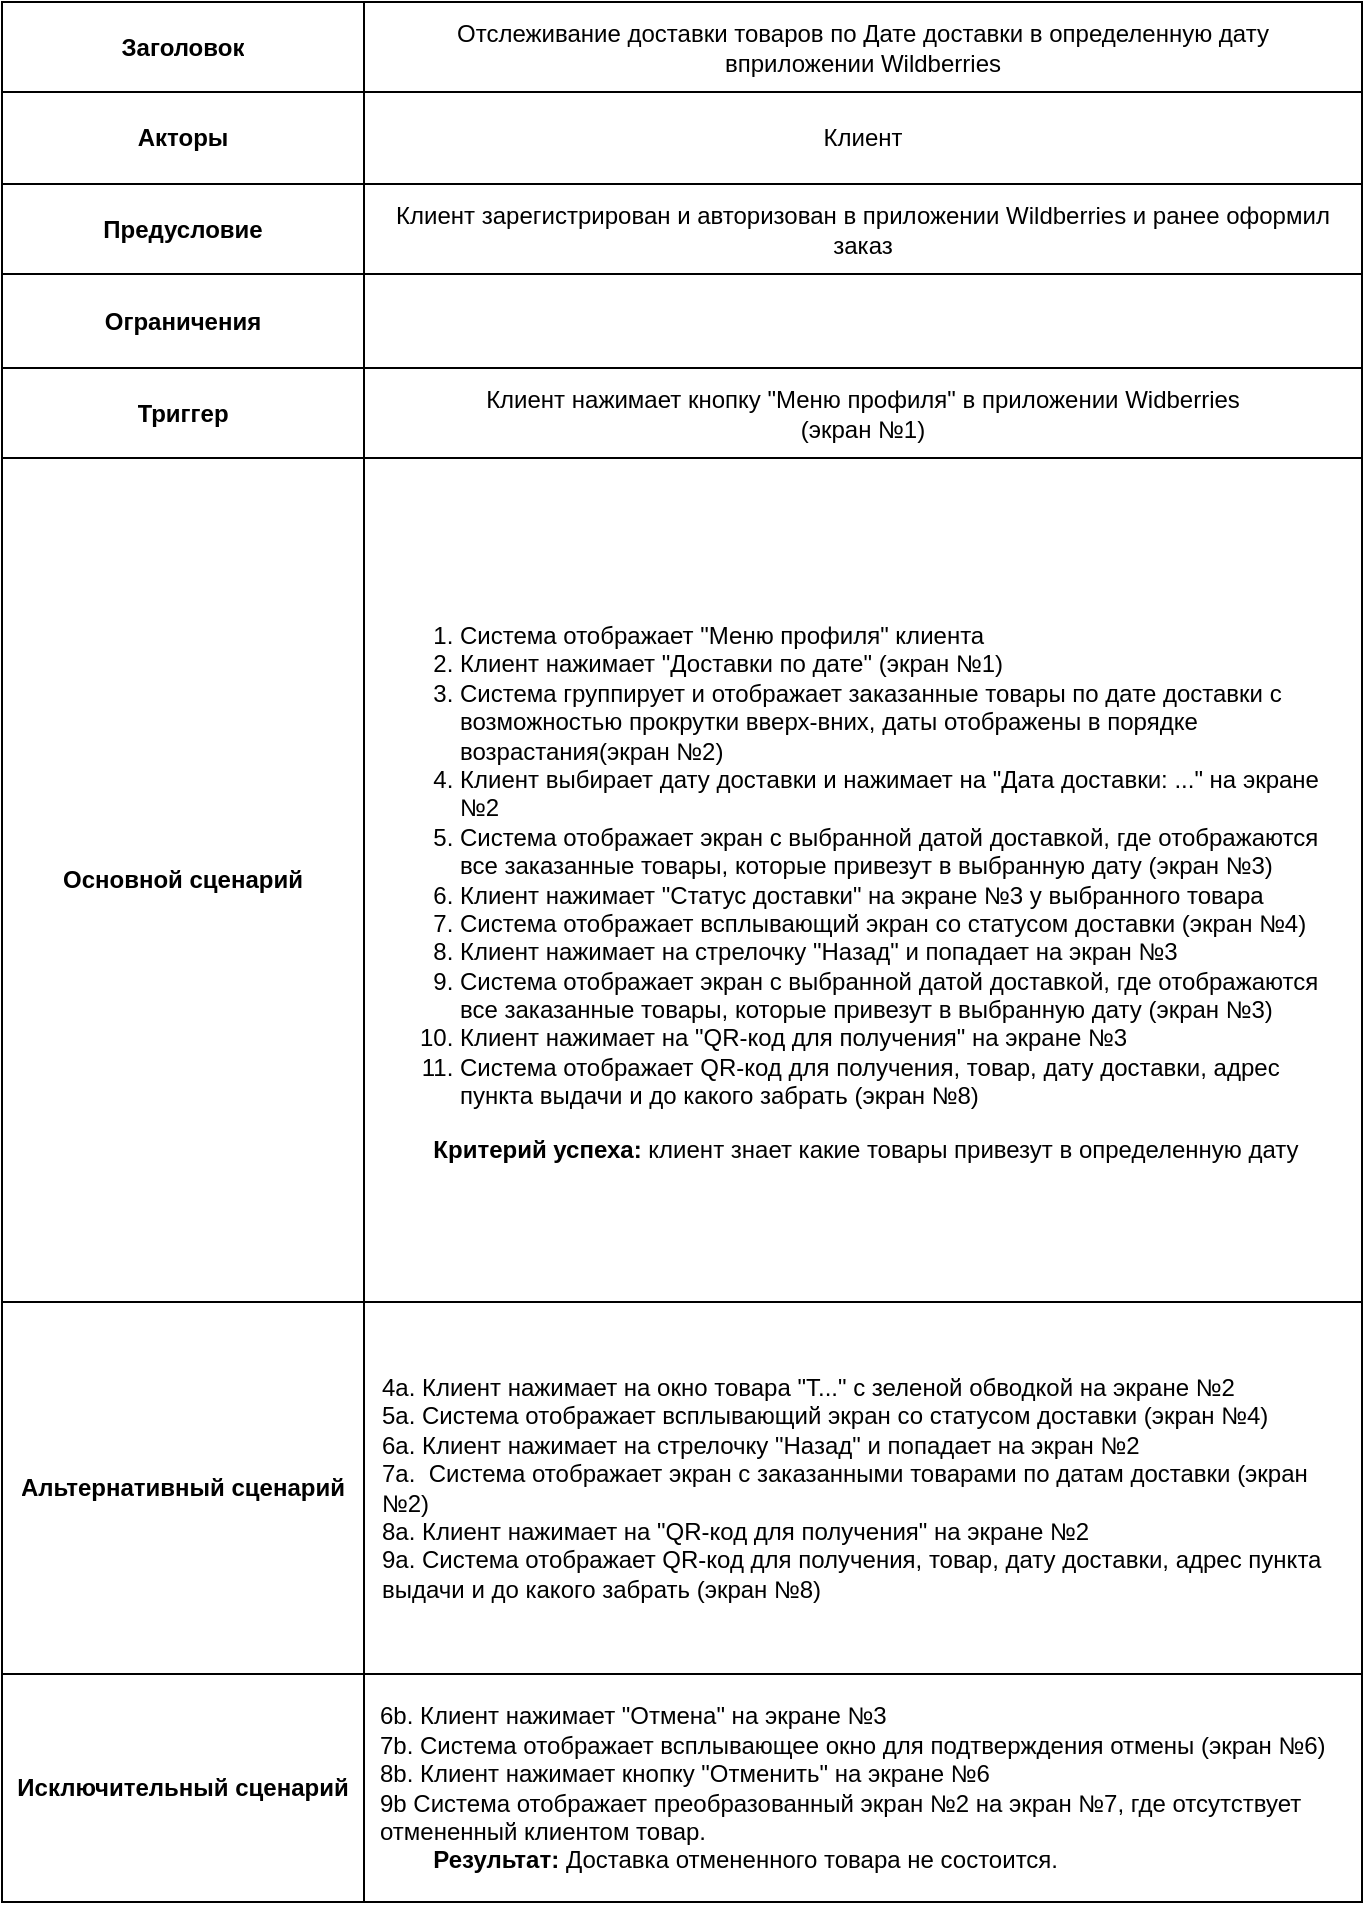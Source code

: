 <mxfile version="24.7.17">
  <diagram id="iSdH8Bf3Pxa846-qju2B" name="USER_CASE">
    <mxGraphModel dx="1036" dy="606" grid="1" gridSize="10" guides="1" tooltips="1" connect="1" arrows="1" fold="1" page="1" pageScale="1" pageWidth="1169" pageHeight="827" math="0" shadow="0">
      <root>
        <mxCell id="0" />
        <mxCell id="1" parent="0" />
        <mxCell id="7Kad4Xk6t2y7_XiCvmx0-1" value="" style="shape=table;startSize=0;container=1;collapsible=0;childLayout=tableLayout;" vertex="1" parent="1">
          <mxGeometry x="80" y="40" width="680" height="950" as="geometry" />
        </mxCell>
        <mxCell id="7Kad4Xk6t2y7_XiCvmx0-2" value="" style="shape=tableRow;horizontal=0;startSize=0;swimlaneHead=0;swimlaneBody=0;strokeColor=inherit;top=0;left=0;bottom=0;right=0;collapsible=0;dropTarget=0;fillColor=none;points=[[0,0.5],[1,0.5]];portConstraint=eastwest;" vertex="1" parent="7Kad4Xk6t2y7_XiCvmx0-1">
          <mxGeometry width="680" height="45" as="geometry" />
        </mxCell>
        <mxCell id="7Kad4Xk6t2y7_XiCvmx0-3" value="&lt;b&gt;Заголовок&lt;/b&gt;" style="shape=partialRectangle;html=1;whiteSpace=wrap;connectable=0;strokeColor=inherit;overflow=hidden;fillColor=none;top=0;left=0;bottom=0;right=0;pointerEvents=1;" vertex="1" parent="7Kad4Xk6t2y7_XiCvmx0-2">
          <mxGeometry width="181" height="45" as="geometry">
            <mxRectangle width="181" height="45" as="alternateBounds" />
          </mxGeometry>
        </mxCell>
        <mxCell id="7Kad4Xk6t2y7_XiCvmx0-4" value="Отслеживание доставки товаров по Дате доставки в определенную дату вприложении Wildberries" style="shape=partialRectangle;html=1;whiteSpace=wrap;connectable=0;strokeColor=inherit;overflow=hidden;fillColor=none;top=0;left=0;bottom=0;right=0;pointerEvents=1;spacingLeft=7;spacingRight=7;" vertex="1" parent="7Kad4Xk6t2y7_XiCvmx0-2">
          <mxGeometry x="181" width="499" height="45" as="geometry">
            <mxRectangle width="499" height="45" as="alternateBounds" />
          </mxGeometry>
        </mxCell>
        <mxCell id="7Kad4Xk6t2y7_XiCvmx0-5" value="" style="shape=tableRow;horizontal=0;startSize=0;swimlaneHead=0;swimlaneBody=0;strokeColor=inherit;top=0;left=0;bottom=0;right=0;collapsible=0;dropTarget=0;fillColor=none;points=[[0,0.5],[1,0.5]];portConstraint=eastwest;" vertex="1" parent="7Kad4Xk6t2y7_XiCvmx0-1">
          <mxGeometry y="45" width="680" height="46" as="geometry" />
        </mxCell>
        <mxCell id="7Kad4Xk6t2y7_XiCvmx0-6" value="&lt;b&gt;Акторы&lt;/b&gt;" style="shape=partialRectangle;html=1;whiteSpace=wrap;connectable=0;strokeColor=inherit;overflow=hidden;fillColor=none;top=0;left=0;bottom=0;right=0;pointerEvents=1;" vertex="1" parent="7Kad4Xk6t2y7_XiCvmx0-5">
          <mxGeometry width="181" height="46" as="geometry">
            <mxRectangle width="181" height="46" as="alternateBounds" />
          </mxGeometry>
        </mxCell>
        <mxCell id="7Kad4Xk6t2y7_XiCvmx0-7" value="Клиент" style="shape=partialRectangle;html=1;whiteSpace=wrap;connectable=0;strokeColor=inherit;overflow=hidden;fillColor=none;top=0;left=0;bottom=0;right=0;pointerEvents=1;spacingLeft=7;spacingRight=7;" vertex="1" parent="7Kad4Xk6t2y7_XiCvmx0-5">
          <mxGeometry x="181" width="499" height="46" as="geometry">
            <mxRectangle width="499" height="46" as="alternateBounds" />
          </mxGeometry>
        </mxCell>
        <mxCell id="7Kad4Xk6t2y7_XiCvmx0-8" value="" style="shape=tableRow;horizontal=0;startSize=0;swimlaneHead=0;swimlaneBody=0;strokeColor=inherit;top=0;left=0;bottom=0;right=0;collapsible=0;dropTarget=0;fillColor=none;points=[[0,0.5],[1,0.5]];portConstraint=eastwest;" vertex="1" parent="7Kad4Xk6t2y7_XiCvmx0-1">
          <mxGeometry y="91" width="680" height="45" as="geometry" />
        </mxCell>
        <mxCell id="7Kad4Xk6t2y7_XiCvmx0-9" value="&lt;b&gt;Предусловие&lt;/b&gt;" style="shape=partialRectangle;html=1;whiteSpace=wrap;connectable=0;strokeColor=inherit;overflow=hidden;fillColor=none;top=0;left=0;bottom=0;right=0;pointerEvents=1;" vertex="1" parent="7Kad4Xk6t2y7_XiCvmx0-8">
          <mxGeometry width="181" height="45" as="geometry">
            <mxRectangle width="181" height="45" as="alternateBounds" />
          </mxGeometry>
        </mxCell>
        <mxCell id="7Kad4Xk6t2y7_XiCvmx0-10" value="Клиент зарегистрирован и авторизован в приложении Wildberries и ранее оформил заказ" style="shape=partialRectangle;html=1;whiteSpace=wrap;connectable=0;strokeColor=inherit;overflow=hidden;fillColor=none;top=0;left=0;bottom=0;right=0;pointerEvents=1;spacingLeft=7;spacingRight=7;" vertex="1" parent="7Kad4Xk6t2y7_XiCvmx0-8">
          <mxGeometry x="181" width="499" height="45" as="geometry">
            <mxRectangle width="499" height="45" as="alternateBounds" />
          </mxGeometry>
        </mxCell>
        <mxCell id="7Kad4Xk6t2y7_XiCvmx0-11" value="" style="shape=tableRow;horizontal=0;startSize=0;swimlaneHead=0;swimlaneBody=0;strokeColor=inherit;top=0;left=0;bottom=0;right=0;collapsible=0;dropTarget=0;fillColor=none;points=[[0,0.5],[1,0.5]];portConstraint=eastwest;" vertex="1" parent="7Kad4Xk6t2y7_XiCvmx0-1">
          <mxGeometry y="136" width="680" height="47" as="geometry" />
        </mxCell>
        <mxCell id="7Kad4Xk6t2y7_XiCvmx0-12" value="&lt;b&gt;Ограничения&lt;/b&gt;" style="shape=partialRectangle;html=1;whiteSpace=wrap;connectable=0;strokeColor=inherit;overflow=hidden;fillColor=none;top=0;left=0;bottom=0;right=0;pointerEvents=1;" vertex="1" parent="7Kad4Xk6t2y7_XiCvmx0-11">
          <mxGeometry width="181" height="47" as="geometry">
            <mxRectangle width="181" height="47" as="alternateBounds" />
          </mxGeometry>
        </mxCell>
        <mxCell id="7Kad4Xk6t2y7_XiCvmx0-13" value="" style="shape=partialRectangle;html=1;whiteSpace=wrap;connectable=0;strokeColor=inherit;overflow=hidden;fillColor=none;top=0;left=0;bottom=0;right=0;pointerEvents=1;spacingLeft=7;spacingRight=7;" vertex="1" parent="7Kad4Xk6t2y7_XiCvmx0-11">
          <mxGeometry x="181" width="499" height="47" as="geometry">
            <mxRectangle width="499" height="47" as="alternateBounds" />
          </mxGeometry>
        </mxCell>
        <mxCell id="7Kad4Xk6t2y7_XiCvmx0-14" value="" style="shape=tableRow;horizontal=0;startSize=0;swimlaneHead=0;swimlaneBody=0;strokeColor=inherit;top=0;left=0;bottom=0;right=0;collapsible=0;dropTarget=0;fillColor=none;points=[[0,0.5],[1,0.5]];portConstraint=eastwest;" vertex="1" parent="7Kad4Xk6t2y7_XiCvmx0-1">
          <mxGeometry y="183" width="680" height="45" as="geometry" />
        </mxCell>
        <mxCell id="7Kad4Xk6t2y7_XiCvmx0-15" value="&lt;b&gt;Триггер&lt;/b&gt;" style="shape=partialRectangle;html=1;whiteSpace=wrap;connectable=0;strokeColor=inherit;overflow=hidden;fillColor=none;top=0;left=0;bottom=0;right=0;pointerEvents=1;" vertex="1" parent="7Kad4Xk6t2y7_XiCvmx0-14">
          <mxGeometry width="181" height="45" as="geometry">
            <mxRectangle width="181" height="45" as="alternateBounds" />
          </mxGeometry>
        </mxCell>
        <mxCell id="7Kad4Xk6t2y7_XiCvmx0-16" value="Клиент нажимает кнопку &quot;Меню профиля&quot; в приложении Widberries&lt;div&gt;(экран №1)&lt;/div&gt;" style="shape=partialRectangle;html=1;whiteSpace=wrap;connectable=0;strokeColor=inherit;overflow=hidden;fillColor=none;top=0;left=0;bottom=0;right=0;pointerEvents=1;spacingLeft=7;spacingRight=7;" vertex="1" parent="7Kad4Xk6t2y7_XiCvmx0-14">
          <mxGeometry x="181" width="499" height="45" as="geometry">
            <mxRectangle width="499" height="45" as="alternateBounds" />
          </mxGeometry>
        </mxCell>
        <mxCell id="7Kad4Xk6t2y7_XiCvmx0-17" value="" style="shape=tableRow;horizontal=0;startSize=0;swimlaneHead=0;swimlaneBody=0;strokeColor=inherit;top=0;left=0;bottom=0;right=0;collapsible=0;dropTarget=0;fillColor=none;points=[[0,0.5],[1,0.5]];portConstraint=eastwest;" vertex="1" parent="7Kad4Xk6t2y7_XiCvmx0-1">
          <mxGeometry y="228" width="680" height="422" as="geometry" />
        </mxCell>
        <mxCell id="7Kad4Xk6t2y7_XiCvmx0-18" value="&lt;b&gt;Основной сценарий&lt;/b&gt;" style="shape=partialRectangle;html=1;whiteSpace=wrap;connectable=0;strokeColor=inherit;overflow=hidden;fillColor=none;top=0;left=0;bottom=0;right=0;pointerEvents=1;" vertex="1" parent="7Kad4Xk6t2y7_XiCvmx0-17">
          <mxGeometry width="181" height="422" as="geometry">
            <mxRectangle width="181" height="422" as="alternateBounds" />
          </mxGeometry>
        </mxCell>
        <mxCell id="7Kad4Xk6t2y7_XiCvmx0-19" value="&lt;ol style=&quot;text-align: left;&quot;&gt;&lt;li&gt;Система отображает &quot;Меню профиля&quot; клиента&lt;/li&gt;&lt;li&gt;Клиент нажимает &quot;Доставки по дате&quot; (экран №1)&lt;/li&gt;&lt;li&gt;Система группирует и отображает заказанные товары по дате доставки с возможностью прокрутки вверх-вних, даты отображены в порядке возрастания(экран №2)&lt;/li&gt;&lt;li&gt;Клиент выбирает дату доставки и нажимает на &quot;Дата доставки: ...&quot; на экране №2&lt;/li&gt;&lt;li&gt;Система отображает экран с выбранной датой доставкой, где отображаются все заказанные товары, которые привезут в выбранную дату (экран №3)&lt;/li&gt;&lt;li&gt;Клиент нажимает &quot;Статус доставки&quot; на экране №3 у выбранного товара&lt;/li&gt;&lt;li&gt;Система отображает всплывающий экран со статусом доставки (экран №4)&lt;/li&gt;&lt;li&gt;Клиент нажимает на стрелочку &quot;Назад&quot; и попадает на экран №3&lt;/li&gt;&lt;li&gt;Система отображает экран с выбранной датой доставкой, где отображаются все заказанные товары, которые привезут в выбранную дату (экран №3)&lt;/li&gt;&lt;li&gt;Клиент нажимает на &quot;QR-код для получения&quot; на экране №3&lt;/li&gt;&lt;li&gt;Система отображает QR-код для получения, товар, дату доставки, адрес пункта выдачи и до какого забрать (экран №8)&lt;b style=&quot;text-align: center;&quot;&gt;&lt;br&gt;&lt;/b&gt;&lt;/li&gt;&lt;/ol&gt;&lt;span style=&quot;background-color: initial;&quot;&gt;&lt;div style=&quot;text-align: left;&quot;&gt;&lt;b style=&quot;font-weight: bold; background-color: initial;&quot;&gt;&lt;span style=&quot;white-space: pre;&quot;&gt;&#x9;&lt;/span&gt;&lt;/b&gt;&lt;b style=&quot;font-weight: bold; background-color: initial; text-align: center;&quot;&gt;Критерий успеха: &lt;/b&gt;&lt;span style=&quot;background-color: initial; text-align: center;&quot;&gt;клиент знает какие товары привезут в определенную дату&lt;/span&gt;&lt;/div&gt;&lt;/span&gt;" style="shape=partialRectangle;html=1;whiteSpace=wrap;connectable=0;strokeColor=inherit;overflow=hidden;fillColor=none;top=0;left=0;bottom=0;right=0;pointerEvents=1;spacingLeft=7;spacingRight=7;" vertex="1" parent="7Kad4Xk6t2y7_XiCvmx0-17">
          <mxGeometry x="181" width="499" height="422" as="geometry">
            <mxRectangle width="499" height="422" as="alternateBounds" />
          </mxGeometry>
        </mxCell>
        <mxCell id="7Kad4Xk6t2y7_XiCvmx0-20" value="" style="shape=tableRow;horizontal=0;startSize=0;swimlaneHead=0;swimlaneBody=0;strokeColor=inherit;top=0;left=0;bottom=0;right=0;collapsible=0;dropTarget=0;fillColor=none;points=[[0,0.5],[1,0.5]];portConstraint=eastwest;" vertex="1" parent="7Kad4Xk6t2y7_XiCvmx0-1">
          <mxGeometry y="650" width="680" height="186" as="geometry" />
        </mxCell>
        <mxCell id="7Kad4Xk6t2y7_XiCvmx0-21" value="&lt;b&gt;Альтернативный сценарий&lt;/b&gt;" style="shape=partialRectangle;html=1;whiteSpace=wrap;connectable=0;strokeColor=inherit;overflow=hidden;fillColor=none;top=0;left=0;bottom=0;right=0;pointerEvents=1;" vertex="1" parent="7Kad4Xk6t2y7_XiCvmx0-20">
          <mxGeometry width="181" height="186" as="geometry">
            <mxRectangle width="181" height="186" as="alternateBounds" />
          </mxGeometry>
        </mxCell>
        <mxCell id="7Kad4Xk6t2y7_XiCvmx0-22" value="4а. Клиент нажимает на окно товара &quot;Т...&quot; с зеленой обводкой на экране №2&lt;div&gt;5а.&amp;nbsp;&lt;span style=&quot;background-color: initial;&quot;&gt;Система отображает всплывающий экран со статусом доставки (экран №4)&lt;/span&gt;&lt;/div&gt;&lt;div&gt;&lt;span style=&quot;background-color: initial;&quot;&gt;6а. Клиент нажимает на стрелочку &quot;Назад&quot; и попадает на экран №2&lt;/span&gt;&lt;/div&gt;&lt;div&gt;&lt;span style=&quot;background-color: initial;&quot;&gt;7а.&amp;nbsp; Система отображает экран с заказанными товарами по датам доставки (экран №2)&lt;/span&gt;&lt;/div&gt;&lt;div&gt;&lt;span style=&quot;background-color: initial;&quot;&gt;8а. Клиент нажимает на &quot;QR-код для получения&quot; на экране №2&lt;/span&gt;&lt;/div&gt;&lt;div&gt;&lt;span style=&quot;background-color: initial;&quot;&gt;9а. Система отображает QR-код для получения, товар, дату доставки, адрес пункта выдачи и до какого забрать (экран №8)&lt;/span&gt;&lt;/div&gt;" style="shape=partialRectangle;html=1;whiteSpace=wrap;connectable=0;strokeColor=inherit;overflow=hidden;fillColor=none;top=0;left=0;bottom=0;right=0;pointerEvents=1;align=left;spacingLeft=7;spacingRight=7;" vertex="1" parent="7Kad4Xk6t2y7_XiCvmx0-20">
          <mxGeometry x="181" width="499" height="186" as="geometry">
            <mxRectangle width="499" height="186" as="alternateBounds" />
          </mxGeometry>
        </mxCell>
        <mxCell id="7Kad4Xk6t2y7_XiCvmx0-23" value="" style="shape=tableRow;horizontal=0;startSize=0;swimlaneHead=0;swimlaneBody=0;strokeColor=inherit;top=0;left=0;bottom=0;right=0;collapsible=0;dropTarget=0;fillColor=none;points=[[0,0.5],[1,0.5]];portConstraint=eastwest;" vertex="1" parent="7Kad4Xk6t2y7_XiCvmx0-1">
          <mxGeometry y="836" width="680" height="114" as="geometry" />
        </mxCell>
        <mxCell id="7Kad4Xk6t2y7_XiCvmx0-24" value="&lt;b&gt;Исключительный сценарий&lt;/b&gt;" style="shape=partialRectangle;html=1;whiteSpace=wrap;connectable=0;strokeColor=inherit;overflow=hidden;fillColor=none;top=0;left=0;bottom=0;right=0;pointerEvents=1;" vertex="1" parent="7Kad4Xk6t2y7_XiCvmx0-23">
          <mxGeometry width="181" height="114" as="geometry">
            <mxRectangle width="181" height="114" as="alternateBounds" />
          </mxGeometry>
        </mxCell>
        <mxCell id="7Kad4Xk6t2y7_XiCvmx0-25" value="&lt;div style=&quot;text-align: left;&quot;&gt;&lt;span style=&quot;background-color: initial;&quot;&gt;6b. Клиент нажимает &quot;Отмена&quot; на экране №3&lt;/span&gt;&lt;/div&gt;&lt;div style=&quot;text-align: left;&quot;&gt;&lt;span style=&quot;background-color: initial;&quot;&gt;7b. Система отображает всплывающее окно для подтверждения отмены (экран №6)&lt;/span&gt;&lt;/div&gt;&lt;div style=&quot;text-align: left;&quot;&gt;&lt;span style=&quot;background-color: initial;&quot;&gt;8b. Клиент нажимает кнопку &quot;Отменить&quot; на экране №6&lt;/span&gt;&lt;/div&gt;&lt;div style=&quot;text-align: left;&quot;&gt;&lt;span style=&quot;background-color: initial;&quot;&gt;9b Система отображает преобразованный экран №2 на экран №7, где отсутствует отмененный клиентом товар.&lt;/span&gt;&lt;/div&gt;&lt;div style=&quot;text-align: left;&quot;&gt;&lt;b style=&quot;background-color: initial;&quot;&gt;&lt;span style=&quot;white-space: pre;&quot;&gt;&#x9;&lt;/span&gt;Результат&lt;/b&gt;&lt;b style=&quot;background-color: initial;&quot;&gt;: &lt;/b&gt;&lt;span style=&quot;background-color: initial;&quot;&gt;Доставка отмененного товара не состоится.&lt;/span&gt;&lt;span style=&quot;text-align: left;&quot;&gt;&lt;br&gt;&lt;/span&gt;&lt;/div&gt;" style="shape=partialRectangle;html=1;whiteSpace=wrap;connectable=0;strokeColor=inherit;overflow=hidden;fillColor=none;top=0;left=0;bottom=0;right=0;pointerEvents=1;spacingLeft=7;spacingRight=7;" vertex="1" parent="7Kad4Xk6t2y7_XiCvmx0-23">
          <mxGeometry x="181" width="499" height="114" as="geometry">
            <mxRectangle width="499" height="114" as="alternateBounds" />
          </mxGeometry>
        </mxCell>
      </root>
    </mxGraphModel>
  </diagram>
</mxfile>
